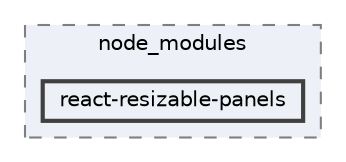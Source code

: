 digraph "C:/Users/arisc/OneDrive/Documents/GitHub/FINAL/EcoEats-Project/node_modules/react-resizable-panels"
{
 // LATEX_PDF_SIZE
  bgcolor="transparent";
  edge [fontname=Helvetica,fontsize=10,labelfontname=Helvetica,labelfontsize=10];
  node [fontname=Helvetica,fontsize=10,shape=box,height=0.2,width=0.4];
  compound=true
  subgraph clusterdir_5091f2b68170d33f954320199e2fed0a {
    graph [ bgcolor="#edf0f7", pencolor="grey50", label="node_modules", fontname=Helvetica,fontsize=10 style="filled,dashed", URL="dir_5091f2b68170d33f954320199e2fed0a.html",tooltip=""]
  dir_7ce6dd44e0114ce91c64bcac0023fd4c [label="react-resizable-panels", fillcolor="#edf0f7", color="grey25", style="filled,bold", URL="dir_7ce6dd44e0114ce91c64bcac0023fd4c.html",tooltip=""];
  }
}
